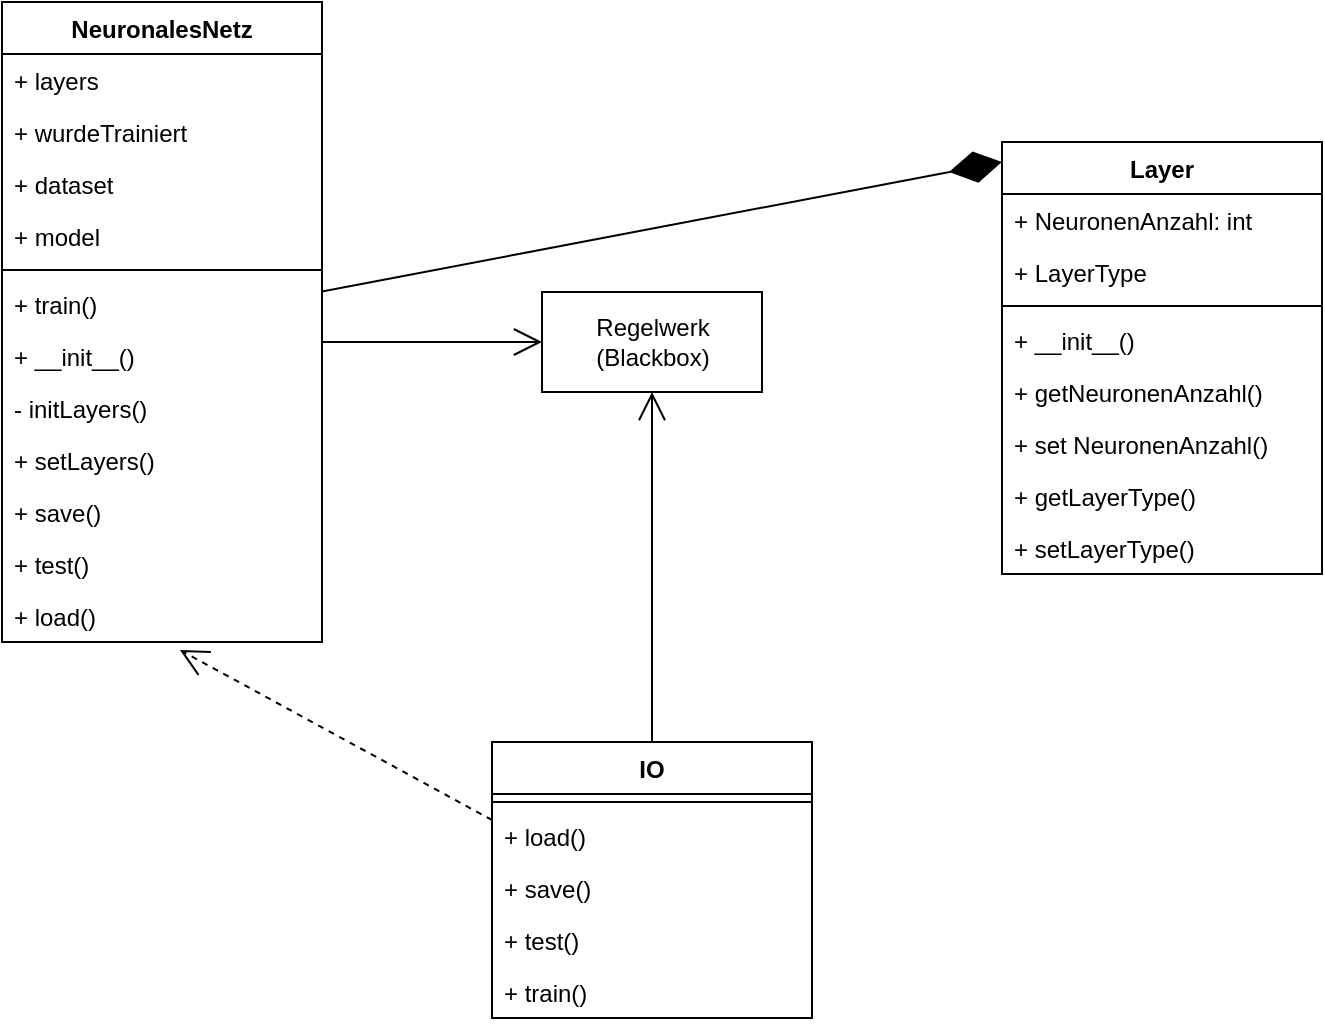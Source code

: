 <mxfile version="12.1.3" pages="1"><diagram id="Bk3mvwbY1GeO6muNChKZ" name="Seite-1"><mxGraphModel dx="1172" dy="428" grid="1" gridSize="10" guides="1" tooltips="1" connect="1" arrows="1" fold="1" page="1" pageScale="1" pageWidth="827" pageHeight="1169" math="0" shadow="0"><root><mxCell id="0"/><mxCell id="1" parent="0"/><mxCell id="fKFSTpe7iP7gtPbUeuVM-1" value="NeuronalesNetz" style="swimlane;fontStyle=1;align=center;verticalAlign=top;childLayout=stackLayout;horizontal=1;startSize=26;horizontalStack=0;resizeParent=1;resizeParentMax=0;resizeLast=0;collapsible=1;marginBottom=0;" vertex="1" parent="1"><mxGeometry x="70" y="10" width="160" height="320" as="geometry"/></mxCell><mxCell id="fKFSTpe7iP7gtPbUeuVM-2" value="+ layers" style="text;strokeColor=none;fillColor=none;align=left;verticalAlign=top;spacingLeft=4;spacingRight=4;overflow=hidden;rotatable=0;points=[[0,0.5],[1,0.5]];portConstraint=eastwest;" vertex="1" parent="fKFSTpe7iP7gtPbUeuVM-1"><mxGeometry y="26" width="160" height="26" as="geometry"/></mxCell><mxCell id="fKFSTpe7iP7gtPbUeuVM-29" value="+ wurdeTrainiert" style="text;strokeColor=none;fillColor=none;align=left;verticalAlign=top;spacingLeft=4;spacingRight=4;overflow=hidden;rotatable=0;points=[[0,0.5],[1,0.5]];portConstraint=eastwest;" vertex="1" parent="fKFSTpe7iP7gtPbUeuVM-1"><mxGeometry y="52" width="160" height="26" as="geometry"/></mxCell><mxCell id="fKFSTpe7iP7gtPbUeuVM-36" value="+ dataset" style="text;strokeColor=none;fillColor=none;align=left;verticalAlign=top;spacingLeft=4;spacingRight=4;overflow=hidden;rotatable=0;points=[[0,0.5],[1,0.5]];portConstraint=eastwest;" vertex="1" parent="fKFSTpe7iP7gtPbUeuVM-1"><mxGeometry y="78" width="160" height="26" as="geometry"/></mxCell><mxCell id="fKFSTpe7iP7gtPbUeuVM-37" value="+ model" style="text;strokeColor=none;fillColor=none;align=left;verticalAlign=top;spacingLeft=4;spacingRight=4;overflow=hidden;rotatable=0;points=[[0,0.5],[1,0.5]];portConstraint=eastwest;" vertex="1" parent="fKFSTpe7iP7gtPbUeuVM-1"><mxGeometry y="104" width="160" height="26" as="geometry"/></mxCell><mxCell id="fKFSTpe7iP7gtPbUeuVM-3" value="" style="line;strokeWidth=1;fillColor=none;align=left;verticalAlign=middle;spacingTop=-1;spacingLeft=3;spacingRight=3;rotatable=0;labelPosition=right;points=[];portConstraint=eastwest;" vertex="1" parent="fKFSTpe7iP7gtPbUeuVM-1"><mxGeometry y="130" width="160" height="8" as="geometry"/></mxCell><mxCell id="fKFSTpe7iP7gtPbUeuVM-4" value="+ train()" style="text;strokeColor=none;fillColor=none;align=left;verticalAlign=top;spacingLeft=4;spacingRight=4;overflow=hidden;rotatable=0;points=[[0,0.5],[1,0.5]];portConstraint=eastwest;" vertex="1" parent="fKFSTpe7iP7gtPbUeuVM-1"><mxGeometry y="138" width="160" height="26" as="geometry"/></mxCell><mxCell id="fKFSTpe7iP7gtPbUeuVM-38" value="+ __init__()" style="text;strokeColor=none;fillColor=none;align=left;verticalAlign=top;spacingLeft=4;spacingRight=4;overflow=hidden;rotatable=0;points=[[0,0.5],[1,0.5]];portConstraint=eastwest;" vertex="1" parent="fKFSTpe7iP7gtPbUeuVM-1"><mxGeometry y="164" width="160" height="26" as="geometry"/></mxCell><mxCell id="fKFSTpe7iP7gtPbUeuVM-39" value="- initLayers()&#10;" style="text;strokeColor=none;fillColor=none;align=left;verticalAlign=top;spacingLeft=4;spacingRight=4;overflow=hidden;rotatable=0;points=[[0,0.5],[1,0.5]];portConstraint=eastwest;" vertex="1" parent="fKFSTpe7iP7gtPbUeuVM-1"><mxGeometry y="190" width="160" height="26" as="geometry"/></mxCell><mxCell id="fKFSTpe7iP7gtPbUeuVM-40" value="+ setLayers()" style="text;strokeColor=none;fillColor=none;align=left;verticalAlign=top;spacingLeft=4;spacingRight=4;overflow=hidden;rotatable=0;points=[[0,0.5],[1,0.5]];portConstraint=eastwest;" vertex="1" parent="fKFSTpe7iP7gtPbUeuVM-1"><mxGeometry y="216" width="160" height="26" as="geometry"/></mxCell><mxCell id="fKFSTpe7iP7gtPbUeuVM-5" value="+ save()" style="text;strokeColor=none;fillColor=none;align=left;verticalAlign=top;spacingLeft=4;spacingRight=4;overflow=hidden;rotatable=0;points=[[0,0.5],[1,0.5]];portConstraint=eastwest;" vertex="1" parent="fKFSTpe7iP7gtPbUeuVM-1"><mxGeometry y="242" width="160" height="26" as="geometry"/></mxCell><mxCell id="fKFSTpe7iP7gtPbUeuVM-7" value="+ test()" style="text;strokeColor=none;fillColor=none;align=left;verticalAlign=top;spacingLeft=4;spacingRight=4;overflow=hidden;rotatable=0;points=[[0,0.5],[1,0.5]];portConstraint=eastwest;" vertex="1" parent="fKFSTpe7iP7gtPbUeuVM-1"><mxGeometry y="268" width="160" height="26" as="geometry"/></mxCell><mxCell id="fKFSTpe7iP7gtPbUeuVM-8" value="+ load()" style="text;strokeColor=none;fillColor=none;align=left;verticalAlign=top;spacingLeft=4;spacingRight=4;overflow=hidden;rotatable=0;points=[[0,0.5],[1,0.5]];portConstraint=eastwest;" vertex="1" parent="fKFSTpe7iP7gtPbUeuVM-1"><mxGeometry y="294" width="160" height="26" as="geometry"/></mxCell><mxCell id="fKFSTpe7iP7gtPbUeuVM-9" value="Layer" style="swimlane;fontStyle=1;align=center;verticalAlign=top;childLayout=stackLayout;horizontal=1;startSize=26;horizontalStack=0;resizeParent=1;resizeParentMax=0;resizeLast=0;collapsible=1;marginBottom=0;" vertex="1" parent="1"><mxGeometry x="570" y="80" width="160" height="216" as="geometry"/></mxCell><mxCell id="fKFSTpe7iP7gtPbUeuVM-10" value="+ NeuronenAnzahl: int" style="text;strokeColor=none;fillColor=none;align=left;verticalAlign=top;spacingLeft=4;spacingRight=4;overflow=hidden;rotatable=0;points=[[0,0.5],[1,0.5]];portConstraint=eastwest;" vertex="1" parent="fKFSTpe7iP7gtPbUeuVM-9"><mxGeometry y="26" width="160" height="26" as="geometry"/></mxCell><mxCell id="fKFSTpe7iP7gtPbUeuVM-30" value="+ LayerType" style="text;strokeColor=none;fillColor=none;align=left;verticalAlign=top;spacingLeft=4;spacingRight=4;overflow=hidden;rotatable=0;points=[[0,0.5],[1,0.5]];portConstraint=eastwest;" vertex="1" parent="fKFSTpe7iP7gtPbUeuVM-9"><mxGeometry y="52" width="160" height="26" as="geometry"/></mxCell><mxCell id="fKFSTpe7iP7gtPbUeuVM-11" value="" style="line;strokeWidth=1;fillColor=none;align=left;verticalAlign=middle;spacingTop=-1;spacingLeft=3;spacingRight=3;rotatable=0;labelPosition=right;points=[];portConstraint=eastwest;" vertex="1" parent="fKFSTpe7iP7gtPbUeuVM-9"><mxGeometry y="78" width="160" height="8" as="geometry"/></mxCell><mxCell id="fKFSTpe7iP7gtPbUeuVM-12" value="+ __init__()" style="text;strokeColor=none;fillColor=none;align=left;verticalAlign=top;spacingLeft=4;spacingRight=4;overflow=hidden;rotatable=0;points=[[0,0.5],[1,0.5]];portConstraint=eastwest;" vertex="1" parent="fKFSTpe7iP7gtPbUeuVM-9"><mxGeometry y="86" width="160" height="26" as="geometry"/></mxCell><mxCell id="fKFSTpe7iP7gtPbUeuVM-13" value="+ getNeuronenAnzahl()" style="text;strokeColor=none;fillColor=none;align=left;verticalAlign=top;spacingLeft=4;spacingRight=4;overflow=hidden;rotatable=0;points=[[0,0.5],[1,0.5]];portConstraint=eastwest;" vertex="1" parent="fKFSTpe7iP7gtPbUeuVM-9"><mxGeometry y="112" width="160" height="26" as="geometry"/></mxCell><mxCell id="fKFSTpe7iP7gtPbUeuVM-14" value="+ set NeuronenAnzahl()" style="text;strokeColor=none;fillColor=none;align=left;verticalAlign=top;spacingLeft=4;spacingRight=4;overflow=hidden;rotatable=0;points=[[0,0.5],[1,0.5]];portConstraint=eastwest;" vertex="1" parent="fKFSTpe7iP7gtPbUeuVM-9"><mxGeometry y="138" width="160" height="26" as="geometry"/></mxCell><mxCell id="fKFSTpe7iP7gtPbUeuVM-15" value="+ getLayerType()" style="text;strokeColor=none;fillColor=none;align=left;verticalAlign=top;spacingLeft=4;spacingRight=4;overflow=hidden;rotatable=0;points=[[0,0.5],[1,0.5]];portConstraint=eastwest;" vertex="1" parent="fKFSTpe7iP7gtPbUeuVM-9"><mxGeometry y="164" width="160" height="26" as="geometry"/></mxCell><mxCell id="fKFSTpe7iP7gtPbUeuVM-16" value="+ setLayerType()" style="text;strokeColor=none;fillColor=none;align=left;verticalAlign=top;spacingLeft=4;spacingRight=4;overflow=hidden;rotatable=0;points=[[0,0.5],[1,0.5]];portConstraint=eastwest;" vertex="1" parent="fKFSTpe7iP7gtPbUeuVM-9"><mxGeometry y="190" width="160" height="26" as="geometry"/></mxCell><mxCell id="fKFSTpe7iP7gtPbUeuVM-24" value="Regelwerk&lt;br&gt;(Blackbox)" style="html=1;" vertex="1" parent="1"><mxGeometry x="340" y="155" width="110" height="50" as="geometry"/></mxCell><mxCell id="fKFSTpe7iP7gtPbUeuVM-25" value="" style="endArrow=diamondThin;endFill=1;endSize=24;html=1;" edge="1" parent="1" source="fKFSTpe7iP7gtPbUeuVM-1"><mxGeometry width="160" relative="1" as="geometry"><mxPoint x="410" y="90" as="sourcePoint"/><mxPoint x="570" y="90" as="targetPoint"/></mxGeometry></mxCell><mxCell id="fKFSTpe7iP7gtPbUeuVM-26" value="" style="endArrow=open;endFill=1;endSize=12;html=1;" edge="1" parent="1"><mxGeometry width="160" relative="1" as="geometry"><mxPoint x="230" y="180" as="sourcePoint"/><mxPoint x="340" y="180" as="targetPoint"/></mxGeometry></mxCell><mxCell id="fKFSTpe7iP7gtPbUeuVM-27" value="" style="endArrow=open;endFill=1;endSize=12;html=1;entryX=0.5;entryY=1;entryDx=0;entryDy=0;exitX=0.5;exitY=0;exitDx=0;exitDy=0;" edge="1" parent="1" target="fKFSTpe7iP7gtPbUeuVM-24"><mxGeometry width="160" relative="1" as="geometry"><mxPoint x="395" y="380" as="sourcePoint"/><mxPoint x="540" y="380" as="targetPoint"/></mxGeometry></mxCell><mxCell id="fKFSTpe7iP7gtPbUeuVM-28" value="" style="endArrow=open;endSize=12;dashed=1;html=1;entryX=0.556;entryY=1.154;entryDx=0;entryDy=0;entryPerimeter=0;exitX=0;exitY=0.5;exitDx=0;exitDy=0;" edge="1" parent="1" target="fKFSTpe7iP7gtPbUeuVM-8"><mxGeometry width="160" relative="1" as="geometry"><mxPoint x="315" y="419" as="sourcePoint"/><mxPoint x="180" y="320" as="targetPoint"/></mxGeometry></mxCell><mxCell id="fKFSTpe7iP7gtPbUeuVM-32" value="IO" style="swimlane;fontStyle=1;align=center;verticalAlign=top;childLayout=stackLayout;horizontal=1;startSize=26;horizontalStack=0;resizeParent=1;resizeParentMax=0;resizeLast=0;collapsible=1;marginBottom=0;" vertex="1" parent="1"><mxGeometry x="315" y="380" width="160" height="138" as="geometry"/></mxCell><mxCell id="fKFSTpe7iP7gtPbUeuVM-34" value="" style="line;strokeWidth=1;fillColor=none;align=left;verticalAlign=middle;spacingTop=-1;spacingLeft=3;spacingRight=3;rotatable=0;labelPosition=right;points=[];portConstraint=eastwest;" vertex="1" parent="fKFSTpe7iP7gtPbUeuVM-32"><mxGeometry y="26" width="160" height="8" as="geometry"/></mxCell><mxCell id="fKFSTpe7iP7gtPbUeuVM-35" value="+ load()" style="text;strokeColor=none;fillColor=none;align=left;verticalAlign=top;spacingLeft=4;spacingRight=4;overflow=hidden;rotatable=0;points=[[0,0.5],[1,0.5]];portConstraint=eastwest;" vertex="1" parent="fKFSTpe7iP7gtPbUeuVM-32"><mxGeometry y="34" width="160" height="26" as="geometry"/></mxCell><mxCell id="fKFSTpe7iP7gtPbUeuVM-41" value="+ save()" style="text;strokeColor=none;fillColor=none;align=left;verticalAlign=top;spacingLeft=4;spacingRight=4;overflow=hidden;rotatable=0;points=[[0,0.5],[1,0.5]];portConstraint=eastwest;" vertex="1" parent="fKFSTpe7iP7gtPbUeuVM-32"><mxGeometry y="60" width="160" height="26" as="geometry"/></mxCell><mxCell id="fKFSTpe7iP7gtPbUeuVM-42" value="+ test()" style="text;strokeColor=none;fillColor=none;align=left;verticalAlign=top;spacingLeft=4;spacingRight=4;overflow=hidden;rotatable=0;points=[[0,0.5],[1,0.5]];portConstraint=eastwest;" vertex="1" parent="fKFSTpe7iP7gtPbUeuVM-32"><mxGeometry y="86" width="160" height="26" as="geometry"/></mxCell><mxCell id="fKFSTpe7iP7gtPbUeuVM-43" value="+ train()" style="text;strokeColor=none;fillColor=none;align=left;verticalAlign=top;spacingLeft=4;spacingRight=4;overflow=hidden;rotatable=0;points=[[0,0.5],[1,0.5]];portConstraint=eastwest;" vertex="1" parent="fKFSTpe7iP7gtPbUeuVM-32"><mxGeometry y="112" width="160" height="26" as="geometry"/></mxCell></root></mxGraphModel></diagram></mxfile>